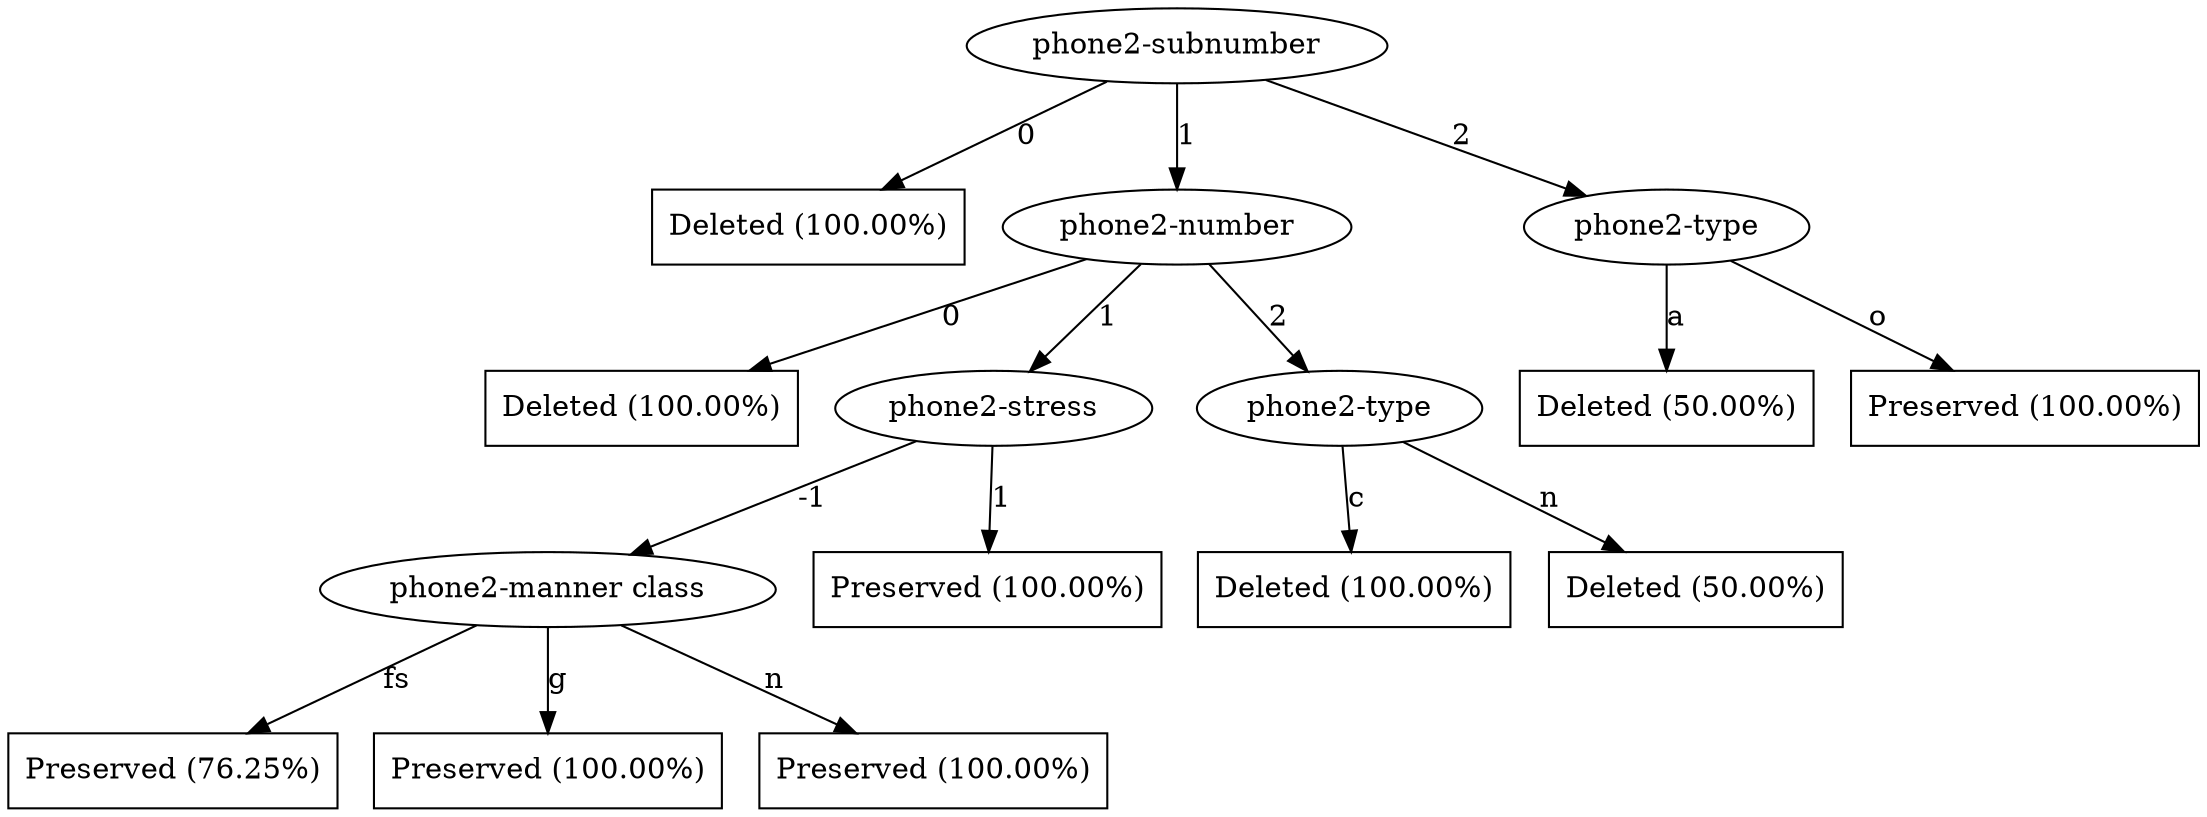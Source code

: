 digraph G {
"bg==" [ shape=ellipse label="phone2-subnumber"]
"bg==" -> "bi0w" [ label="0" ]
"bi0w" [ shape=box label="Deleted (100.00%)"]
"bg==" -> "bi0x" [ label="1" ]
"bi0x" [ shape=ellipse label="phone2-number"]
"bi0x" -> "bi0xLTA=" [ label="0" ]
"bi0xLTA=" [ shape=box label="Deleted (100.00%)"]
"bi0x" -> "bi0xLTE=" [ label="1" ]
"bi0xLTE=" [ shape=ellipse label="phone2-stress"]
"bi0xLTE=" -> "bi0xLTEtMA==" [ label="-1" ]
"bi0xLTEtMA==" [ shape=ellipse label="phone2-manner class"]
"bi0xLTEtMA==" -> "bi0xLTEtMC0z" [ label="fs" ]
"bi0xLTEtMC0z" [ shape=box label="Preserved (76.25%)"]
"bi0xLTEtMA==" -> "bi0xLTEtMC01" [ label="g" ]
"bi0xLTEtMC01" [ shape=box label="Preserved (100.00%)"]
"bi0xLTEtMA==" -> "bi0xLTEtMC02" [ label="n" ]
"bi0xLTEtMC02" [ shape=box label="Preserved (100.00%)"]
"bi0xLTE=" -> "bi0xLTEtMg==" [ label="1" ]
"bi0xLTEtMg==" [ shape=box label="Preserved (100.00%)"]
"bi0x" -> "bi0xLTI=" [ label="2" ]
"bi0xLTI=" [ shape=ellipse label="phone2-type"]
"bi0xLTI=" -> "bi0xLTItMg==" [ label="c" ]
"bi0xLTItMg==" [ shape=box label="Deleted (100.00%)"]
"bi0xLTI=" -> "bi0xLTItMw==" [ label="n" ]
"bi0xLTItMw==" [ shape=box label="Deleted (50.00%)"]
"bg==" -> "bi0y" [ label="2" ]
"bi0y" [ shape=ellipse label="phone2-type"]
"bi0y" -> "bi0yLTE=" [ label="a" ]
"bi0yLTE=" [ shape=box label="Deleted (50.00%)"]
"bi0y" -> "bi0yLTQ=" [ label="o" ]
"bi0yLTQ=" [ shape=box label="Preserved (100.00%)"]
}
